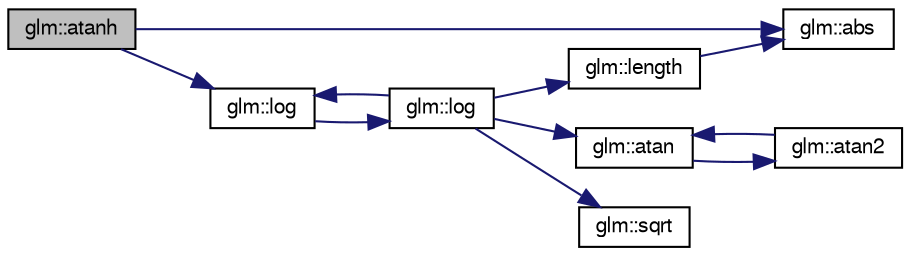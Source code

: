 digraph G
{
  bgcolor="transparent";
  edge [fontname="FreeSans",fontsize=10,labelfontname="FreeSans",labelfontsize=10];
  node [fontname="FreeSans",fontsize=10,shape=record];
  rankdir=LR;
  Node1 [label="glm::atanh",height=0.2,width=0.4,color="black", fillcolor="grey75", style="filled" fontcolor="black"];
  Node1 -> Node2 [color="midnightblue",fontsize=10,style="solid"];
  Node2 [label="glm::abs",height=0.2,width=0.4,color="black",URL="$group__core__func__common.html#gab4b95b47f2918ce6e7ac279a0ba27c1"];
  Node1 -> Node3 [color="midnightblue",fontsize=10,style="solid"];
  Node3 [label="glm::log",height=0.2,width=0.4,color="black",URL="$group__core__func__exponential.html#gce8148db3949f9260f6f883f8dbae808"];
  Node3 -> Node4 [color="midnightblue",fontsize=10,style="solid"];
  Node4 [label="glm::log",height=0.2,width=0.4,color="black",URL="$group__gtx__quaternion.html#gbed81c73a777fce84fe442bbc17c13ce"];
  Node4 -> Node5 [color="midnightblue",fontsize=10,style="solid"];
  Node5 [label="glm::atan",height=0.2,width=0.4,color="black",URL="$group__core__func__trigonometric.html#gb89f4e2a1ea1426dc87ab3a06901b68a"];
  Node5 -> Node6 [color="midnightblue",fontsize=10,style="solid"];
  Node6 [label="glm::atan2",height=0.2,width=0.4,color="black",URL="$group__gtx__compatibility.html#ga7c3a1b05bab87aa5a7cbc9efadfbc52",tooltip="Arc tangent. Returns an angle whose tangent is y/x. The signs of x and y are used..."];
  Node6 -> Node5 [color="midnightblue",fontsize=10,style="solid"];
  Node4 -> Node7 [color="midnightblue",fontsize=10,style="solid"];
  Node7 [label="glm::length",height=0.2,width=0.4,color="black",URL="$group__core__func__geometric.html#gd73a94d9c967e619e670156356e93b7e"];
  Node7 -> Node2 [color="midnightblue",fontsize=10,style="solid"];
  Node4 -> Node3 [color="midnightblue",fontsize=10,style="solid"];
  Node4 -> Node8 [color="midnightblue",fontsize=10,style="solid"];
  Node8 [label="glm::sqrt",height=0.2,width=0.4,color="black",URL="$group__core__func__exponential.html#gfe49b7b63045b6ab94bffbcd7e7a7bc8"];
}
